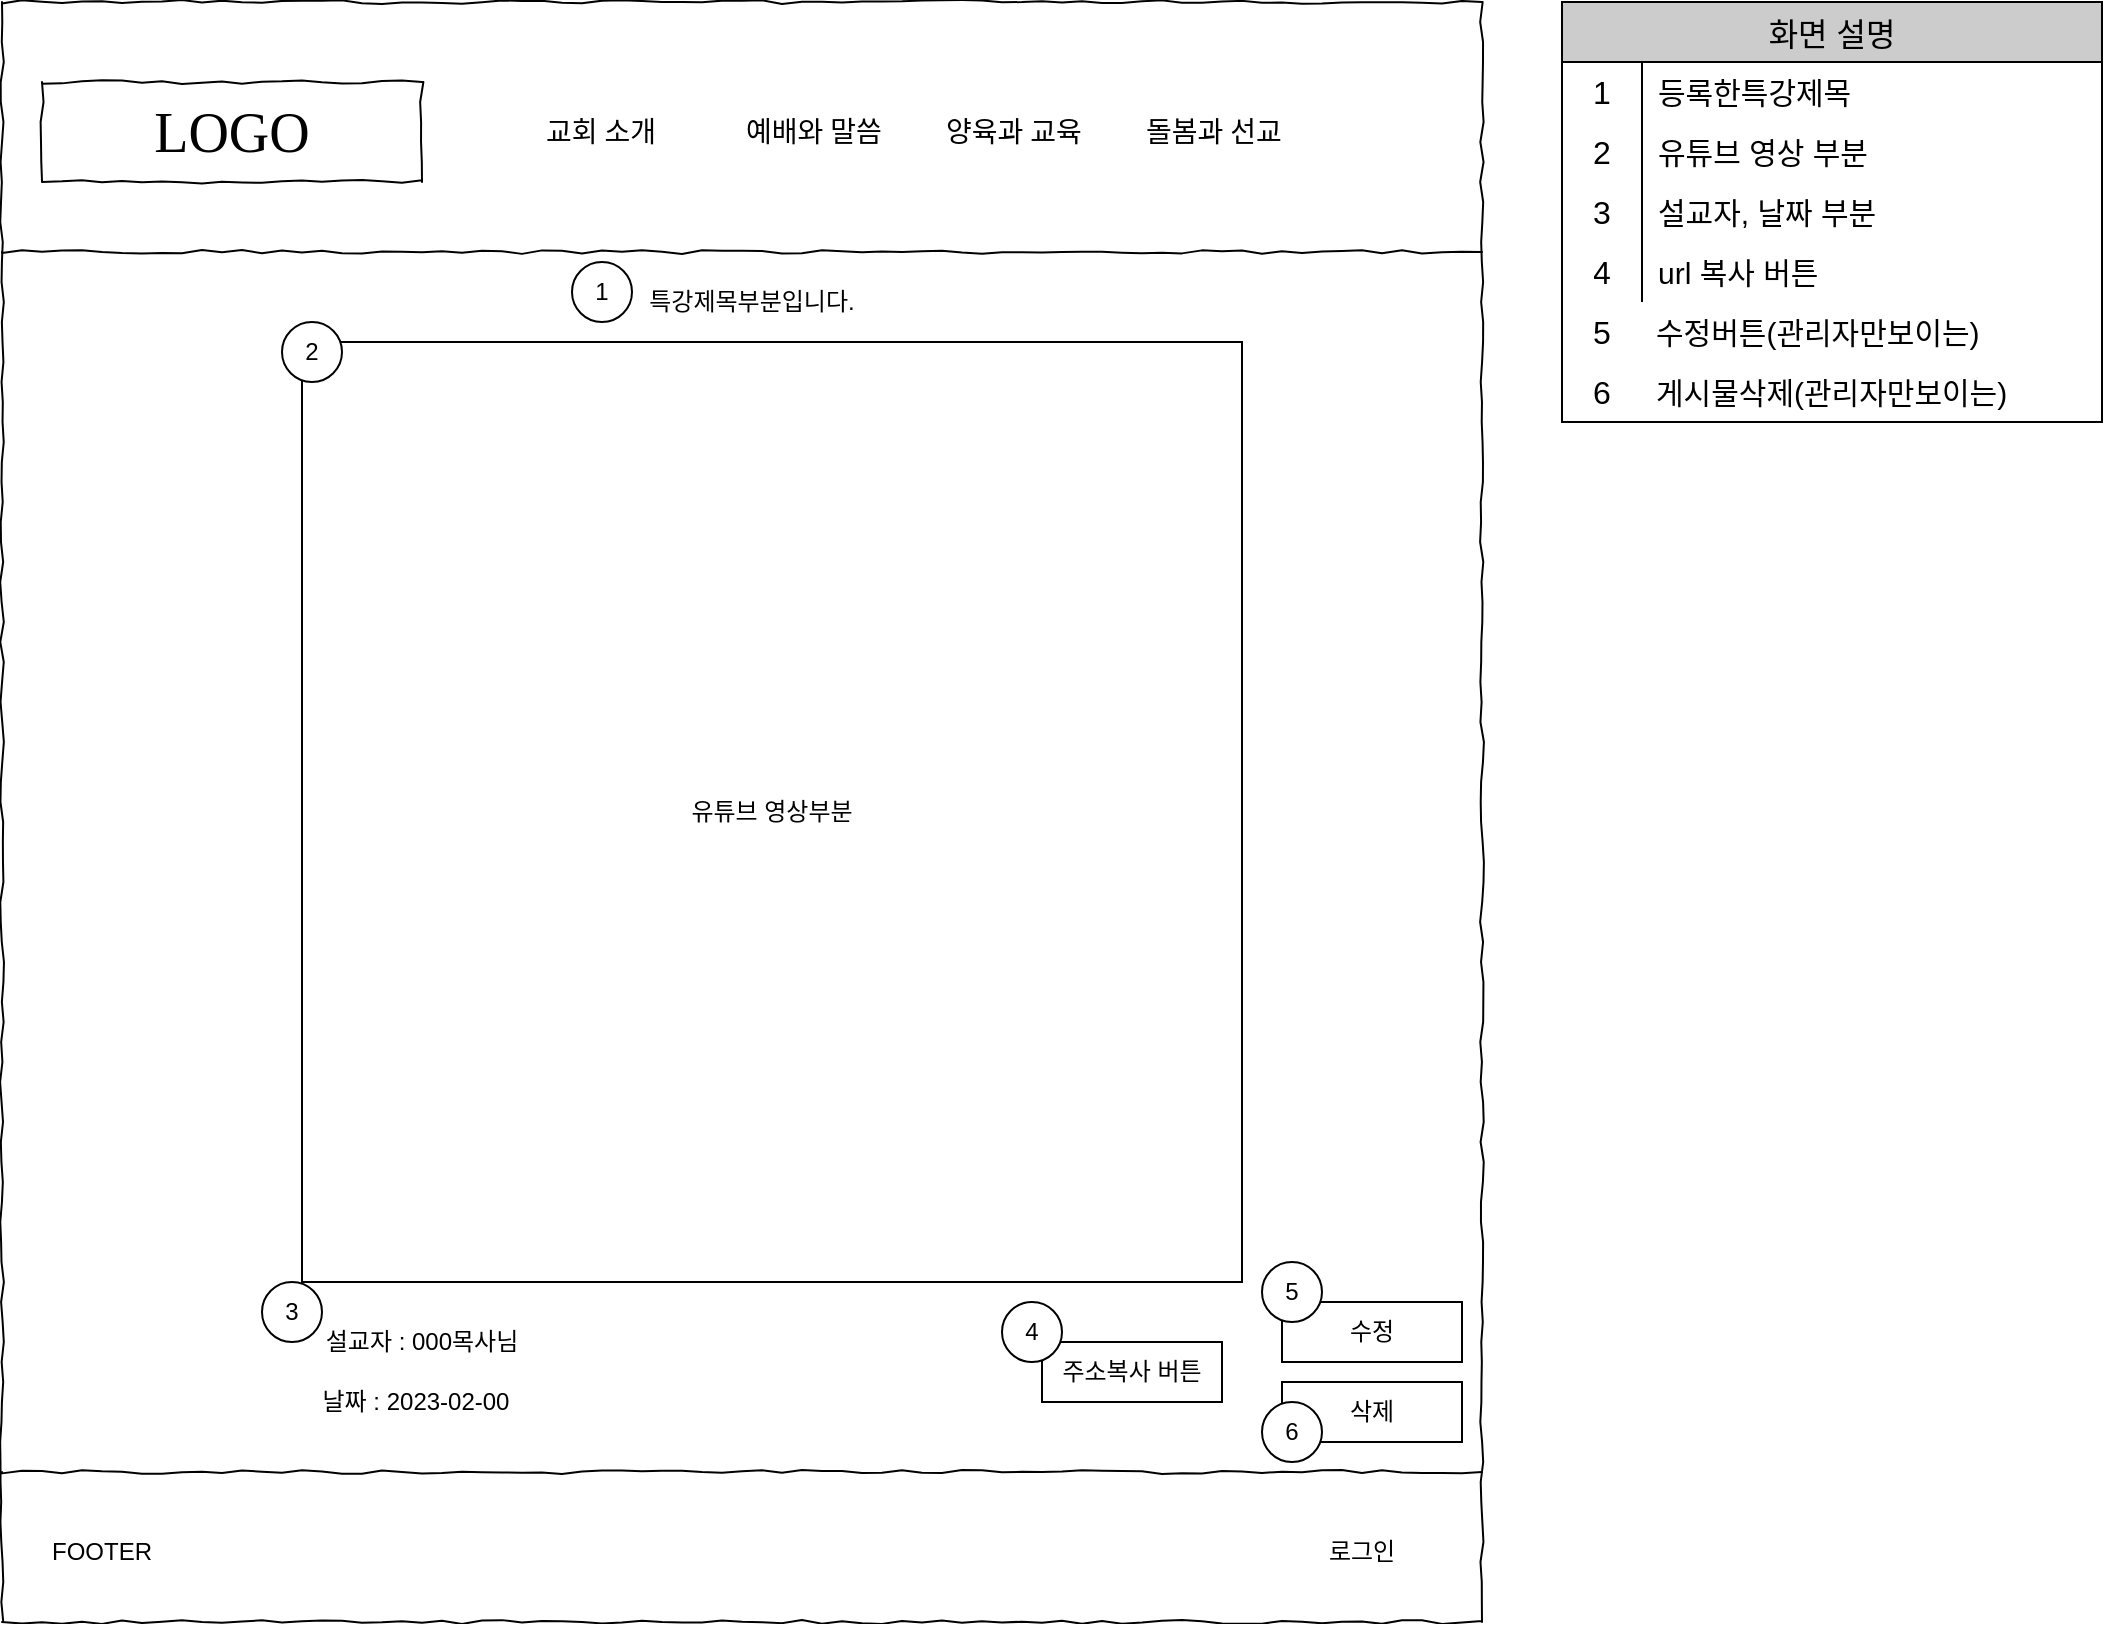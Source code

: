 <mxfile version="20.8.20" type="device"><diagram name="Page-1" id="03018318-947c-dd8e-b7a3-06fadd420f32"><mxGraphModel dx="1647" dy="859" grid="1" gridSize="10" guides="1" tooltips="1" connect="1" arrows="1" fold="1" page="1" pageScale="1" pageWidth="1100" pageHeight="850" background="none" math="0" shadow="0"><root><mxCell id="0"/><mxCell id="1" parent="0"/><mxCell id="677b7b8949515195-1" value="" style="whiteSpace=wrap;html=1;rounded=0;shadow=0;labelBackgroundColor=none;strokeColor=#000000;strokeWidth=1;fillColor=none;fontFamily=Verdana;fontSize=12;fontColor=#000000;align=center;comic=1;" parent="1" vertex="1"><mxGeometry x="20" y="20" width="740" height="810" as="geometry"/></mxCell><mxCell id="677b7b8949515195-2" value="LOGO" style="whiteSpace=wrap;html=1;rounded=0;shadow=0;labelBackgroundColor=none;strokeWidth=1;fontFamily=Verdana;fontSize=28;align=center;comic=1;" parent="1" vertex="1"><mxGeometry x="40" y="60" width="190" height="50" as="geometry"/></mxCell><mxCell id="677b7b8949515195-4" value="교회 소개" style="text;html=1;points=[];align=left;verticalAlign=top;spacingTop=-4;fontSize=14;fontFamily=Verdana" parent="1" vertex="1"><mxGeometry x="290" y="75" width="60" height="20" as="geometry"/></mxCell><mxCell id="677b7b8949515195-5" value="예배와 말씀" style="text;html=1;points=[];align=left;verticalAlign=top;spacingTop=-4;fontSize=14;fontFamily=Verdana" parent="1" vertex="1"><mxGeometry x="390" y="75" width="60" height="20" as="geometry"/></mxCell><mxCell id="677b7b8949515195-6" value="양육과 교육" style="text;html=1;points=[];align=left;verticalAlign=top;spacingTop=-4;fontSize=14;fontFamily=Verdana" parent="1" vertex="1"><mxGeometry x="490" y="75" width="60" height="20" as="geometry"/></mxCell><mxCell id="677b7b8949515195-7" value="돌봄과 선교" style="text;html=1;points=[];align=left;verticalAlign=top;spacingTop=-4;fontSize=14;fontFamily=Verdana" parent="1" vertex="1"><mxGeometry x="590" y="75" width="60" height="20" as="geometry"/></mxCell><mxCell id="677b7b8949515195-9" value="" style="line;strokeWidth=1;html=1;rounded=0;shadow=0;labelBackgroundColor=none;fillColor=none;fontFamily=Verdana;fontSize=14;fontColor=#000000;align=center;comic=1;" parent="1" vertex="1"><mxGeometry x="20" y="140" width="740" height="10" as="geometry"/></mxCell><mxCell id="NYV06J8KYMX3Nsz-J2no-106" value="" style="line;strokeWidth=1;html=1;rounded=0;shadow=0;labelBackgroundColor=none;fillColor=none;fontFamily=Verdana;fontSize=14;fontColor=#000000;align=center;comic=1;" parent="1" vertex="1"><mxGeometry x="20" y="750" width="740" height="10" as="geometry"/></mxCell><mxCell id="NYV06J8KYMX3Nsz-J2no-108" value="로그인" style="text;html=1;strokeColor=none;fillColor=none;align=center;verticalAlign=middle;whiteSpace=wrap;rounded=0;fontColor=#000000;" parent="1" vertex="1"><mxGeometry x="670" y="780" width="60" height="30" as="geometry"/></mxCell><mxCell id="NYV06J8KYMX3Nsz-J2no-109" value="FOOTER" style="text;html=1;strokeColor=none;fillColor=none;align=center;verticalAlign=middle;whiteSpace=wrap;rounded=0;fontColor=#000000;" parent="1" vertex="1"><mxGeometry x="40" y="780" width="60" height="30" as="geometry"/></mxCell><mxCell id="u3G4HjzQOVCp9uUg3xqJ-5" value="특강제목부분입니다." style="text;html=1;strokeColor=none;fillColor=none;align=center;verticalAlign=middle;whiteSpace=wrap;rounded=0;" parent="1" vertex="1"><mxGeometry x="285" y="150" width="220" height="40" as="geometry"/></mxCell><mxCell id="u3G4HjzQOVCp9uUg3xqJ-6" value="유튜브 영상부분" style="whiteSpace=wrap;html=1;aspect=fixed;" parent="1" vertex="1"><mxGeometry x="170" y="190" width="470" height="470" as="geometry"/></mxCell><mxCell id="u3G4HjzQOVCp9uUg3xqJ-7" value="설교자 : 000목사님" style="text;html=1;strokeColor=none;fillColor=none;align=center;verticalAlign=middle;whiteSpace=wrap;rounded=0;" parent="1" vertex="1"><mxGeometry x="160" y="670" width="140" height="40" as="geometry"/></mxCell><mxCell id="u3G4HjzQOVCp9uUg3xqJ-8" value="날짜 : 2023-02-00" style="text;html=1;strokeColor=none;fillColor=none;align=center;verticalAlign=middle;whiteSpace=wrap;rounded=0;" parent="1" vertex="1"><mxGeometry x="157" y="700" width="140" height="40" as="geometry"/></mxCell><mxCell id="u3G4HjzQOVCp9uUg3xqJ-10" value="주소복사 버튼" style="rounded=0;whiteSpace=wrap;html=1;" parent="1" vertex="1"><mxGeometry x="540" y="690" width="90" height="30" as="geometry"/></mxCell><mxCell id="oT_W9RNKKTxa8ZrOugkr-2" value="1" style="ellipse;whiteSpace=wrap;html=1;" parent="1" vertex="1"><mxGeometry x="305" y="150" width="30" height="30" as="geometry"/></mxCell><mxCell id="oT_W9RNKKTxa8ZrOugkr-3" value="3" style="ellipse;whiteSpace=wrap;html=1;" parent="1" vertex="1"><mxGeometry x="150" y="660" width="30" height="30" as="geometry"/></mxCell><mxCell id="oT_W9RNKKTxa8ZrOugkr-4" value="2" style="ellipse;whiteSpace=wrap;html=1;" parent="1" vertex="1"><mxGeometry x="160" y="180" width="30" height="30" as="geometry"/></mxCell><mxCell id="oT_W9RNKKTxa8ZrOugkr-5" value="4" style="ellipse;whiteSpace=wrap;html=1;" parent="1" vertex="1"><mxGeometry x="520" y="670" width="30" height="30" as="geometry"/></mxCell><mxCell id="oT_W9RNKKTxa8ZrOugkr-19" value="화면 설명" style="shape=table;startSize=30;container=1;collapsible=0;childLayout=tableLayout;fixedRows=1;rowLines=0;fontStyle=0;strokeColor=default;fontSize=16;fontColor=#000000;fillColor=#CCCCCC;" parent="1" vertex="1"><mxGeometry x="800" y="20" width="270" height="210" as="geometry"/></mxCell><mxCell id="oT_W9RNKKTxa8ZrOugkr-20" value="" style="shape=tableRow;horizontal=0;startSize=0;swimlaneHead=0;swimlaneBody=0;top=0;left=0;bottom=0;right=0;collapsible=0;dropTarget=0;fillColor=none;points=[[0,0.5],[1,0.5]];portConstraint=eastwest;strokeColor=inherit;fontSize=16;fontColor=#FFFFFF;" parent="oT_W9RNKKTxa8ZrOugkr-19" vertex="1"><mxGeometry y="30" width="270" height="30" as="geometry"/></mxCell><mxCell id="oT_W9RNKKTxa8ZrOugkr-21" value="1" style="shape=partialRectangle;html=1;whiteSpace=wrap;connectable=0;fillColor=none;top=0;left=0;bottom=0;right=0;overflow=hidden;pointerEvents=1;strokeColor=inherit;fontSize=16;fontColor=#000000;" parent="oT_W9RNKKTxa8ZrOugkr-20" vertex="1"><mxGeometry width="40" height="30" as="geometry"><mxRectangle width="40" height="30" as="alternateBounds"/></mxGeometry></mxCell><mxCell id="oT_W9RNKKTxa8ZrOugkr-22" value="등록한특강제목" style="shape=partialRectangle;html=1;whiteSpace=wrap;connectable=0;fillColor=none;top=0;left=0;bottom=0;right=0;align=left;spacingLeft=6;overflow=hidden;strokeColor=inherit;fontSize=15;fontColor=#000000;" parent="oT_W9RNKKTxa8ZrOugkr-20" vertex="1"><mxGeometry x="40" width="230" height="30" as="geometry"><mxRectangle width="230" height="30" as="alternateBounds"/></mxGeometry></mxCell><mxCell id="oT_W9RNKKTxa8ZrOugkr-23" value="" style="shape=tableRow;horizontal=0;startSize=0;swimlaneHead=0;swimlaneBody=0;top=0;left=0;bottom=0;right=0;collapsible=0;dropTarget=0;fillColor=none;points=[[0,0.5],[1,0.5]];portConstraint=eastwest;strokeColor=inherit;fontSize=16;fontColor=#FFFFFF;" parent="oT_W9RNKKTxa8ZrOugkr-19" vertex="1"><mxGeometry y="60" width="270" height="30" as="geometry"/></mxCell><mxCell id="oT_W9RNKKTxa8ZrOugkr-24" value="2" style="shape=partialRectangle;html=1;whiteSpace=wrap;connectable=0;fillColor=none;top=0;left=0;bottom=0;right=0;overflow=hidden;strokeColor=inherit;fontSize=16;fontColor=#000000;" parent="oT_W9RNKKTxa8ZrOugkr-23" vertex="1"><mxGeometry width="40" height="30" as="geometry"><mxRectangle width="40" height="30" as="alternateBounds"/></mxGeometry></mxCell><mxCell id="oT_W9RNKKTxa8ZrOugkr-25" value="유튜브 영상 부분" style="shape=partialRectangle;html=1;whiteSpace=wrap;connectable=0;fillColor=none;top=0;left=0;bottom=0;right=0;align=left;spacingLeft=6;overflow=hidden;strokeColor=inherit;fontSize=15;fontColor=#000000;" parent="oT_W9RNKKTxa8ZrOugkr-23" vertex="1"><mxGeometry x="40" width="230" height="30" as="geometry"><mxRectangle width="230" height="30" as="alternateBounds"/></mxGeometry></mxCell><mxCell id="oT_W9RNKKTxa8ZrOugkr-26" value="" style="shape=tableRow;horizontal=0;startSize=0;swimlaneHead=0;swimlaneBody=0;top=0;left=0;bottom=0;right=0;collapsible=0;dropTarget=0;fillColor=none;points=[[0,0.5],[1,0.5]];portConstraint=eastwest;strokeColor=inherit;fontSize=16;fontColor=#FFFFFF;" parent="oT_W9RNKKTxa8ZrOugkr-19" vertex="1"><mxGeometry y="90" width="270" height="30" as="geometry"/></mxCell><mxCell id="oT_W9RNKKTxa8ZrOugkr-27" value="3" style="shape=partialRectangle;html=1;whiteSpace=wrap;connectable=0;fillColor=none;top=0;left=0;bottom=0;right=0;overflow=hidden;strokeColor=inherit;fontSize=16;fontColor=#000000;" parent="oT_W9RNKKTxa8ZrOugkr-26" vertex="1"><mxGeometry width="40" height="30" as="geometry"><mxRectangle width="40" height="30" as="alternateBounds"/></mxGeometry></mxCell><mxCell id="oT_W9RNKKTxa8ZrOugkr-28" value="설교자, 날짜 부분" style="shape=partialRectangle;html=1;whiteSpace=wrap;connectable=0;fillColor=none;top=0;left=0;bottom=0;right=0;align=left;spacingLeft=6;overflow=hidden;strokeColor=inherit;fontSize=15;fontColor=#000000;" parent="oT_W9RNKKTxa8ZrOugkr-26" vertex="1"><mxGeometry x="40" width="230" height="30" as="geometry"><mxRectangle width="230" height="30" as="alternateBounds"/></mxGeometry></mxCell><mxCell id="oT_W9RNKKTxa8ZrOugkr-29" value="" style="shape=tableRow;horizontal=0;startSize=0;swimlaneHead=0;swimlaneBody=0;top=0;left=0;bottom=0;right=0;collapsible=0;dropTarget=0;fillColor=none;points=[[0,0.5],[1,0.5]];portConstraint=eastwest;strokeColor=inherit;fontSize=16;fontColor=#FFFFFF;" parent="oT_W9RNKKTxa8ZrOugkr-19" vertex="1"><mxGeometry y="120" width="270" height="30" as="geometry"/></mxCell><mxCell id="oT_W9RNKKTxa8ZrOugkr-30" value="4" style="shape=partialRectangle;html=1;whiteSpace=wrap;connectable=0;fillColor=none;top=0;left=0;bottom=0;right=0;overflow=hidden;strokeColor=inherit;fontSize=16;fontColor=#000000;" parent="oT_W9RNKKTxa8ZrOugkr-29" vertex="1"><mxGeometry width="40" height="30" as="geometry"><mxRectangle width="40" height="30" as="alternateBounds"/></mxGeometry></mxCell><mxCell id="oT_W9RNKKTxa8ZrOugkr-31" value="url 복사 버튼" style="shape=partialRectangle;html=1;whiteSpace=wrap;connectable=0;fillColor=none;top=0;left=0;bottom=0;right=0;align=left;spacingLeft=6;overflow=hidden;strokeColor=inherit;fontSize=15;fontColor=#000000;" parent="oT_W9RNKKTxa8ZrOugkr-29" vertex="1"><mxGeometry x="40" width="230" height="30" as="geometry"><mxRectangle width="230" height="30" as="alternateBounds"/></mxGeometry></mxCell><mxCell id="oa021jdS4ZIcnPBhyBW1-1" value="수정" style="rounded=0;whiteSpace=wrap;html=1;" vertex="1" parent="1"><mxGeometry x="660" y="670" width="90" height="30" as="geometry"/></mxCell><mxCell id="oa021jdS4ZIcnPBhyBW1-2" value="삭제" style="rounded=0;whiteSpace=wrap;html=1;" vertex="1" parent="1"><mxGeometry x="660" y="710" width="90" height="30" as="geometry"/></mxCell><mxCell id="oa021jdS4ZIcnPBhyBW1-3" value="5" style="ellipse;whiteSpace=wrap;html=1;" vertex="1" parent="1"><mxGeometry x="650" y="650" width="30" height="30" as="geometry"/></mxCell><mxCell id="oa021jdS4ZIcnPBhyBW1-4" value="6" style="ellipse;whiteSpace=wrap;html=1;" vertex="1" parent="1"><mxGeometry x="650" y="720" width="30" height="30" as="geometry"/></mxCell><mxCell id="oa021jdS4ZIcnPBhyBW1-7" value="5" style="shape=partialRectangle;html=1;whiteSpace=wrap;connectable=0;fillColor=none;top=0;left=0;bottom=0;right=0;overflow=hidden;strokeColor=inherit;fontSize=16;fontColor=#000000;" vertex="1" parent="1"><mxGeometry x="800" y="170" width="40" height="30" as="geometry"><mxRectangle width="40" height="30" as="alternateBounds"/></mxGeometry></mxCell><mxCell id="oa021jdS4ZIcnPBhyBW1-8" value="6" style="shape=partialRectangle;html=1;whiteSpace=wrap;connectable=0;fillColor=none;top=0;left=0;bottom=0;right=0;overflow=hidden;strokeColor=inherit;fontSize=16;fontColor=#000000;" vertex="1" parent="1"><mxGeometry x="800" y="200" width="40" height="30" as="geometry"><mxRectangle width="40" height="30" as="alternateBounds"/></mxGeometry></mxCell><mxCell id="oa021jdS4ZIcnPBhyBW1-11" value="&lt;span style=&quot;font-size: 15px;&quot;&gt;게시물삭제(관리자만보이는)&lt;/span&gt;" style="text;whiteSpace=wrap;html=1;" vertex="1" parent="1"><mxGeometry x="845" y="200" width="205" height="40" as="geometry"/></mxCell><mxCell id="oa021jdS4ZIcnPBhyBW1-12" value="&lt;span style=&quot;font-size: 15px;&quot;&gt;수정버튼(관리자만보이는)&lt;/span&gt;" style="text;whiteSpace=wrap;html=1;" vertex="1" parent="1"><mxGeometry x="845" y="170" width="205" height="40" as="geometry"/></mxCell></root></mxGraphModel></diagram></mxfile>